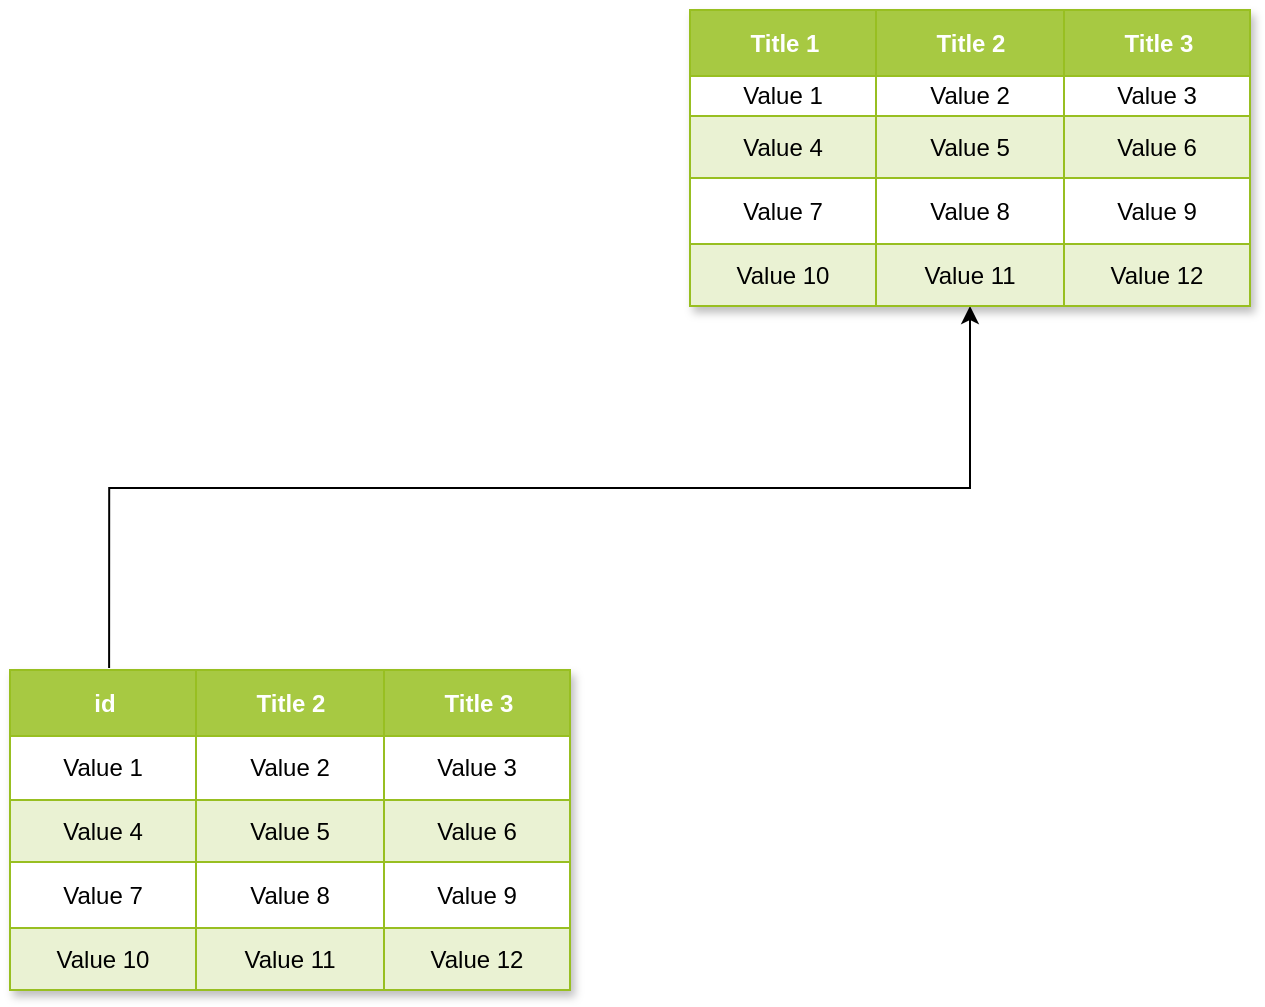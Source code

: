 <mxfile version="21.1.8" type="github">
  <diagram name="Página-1" id="2qbEPKw4rMwXEr4LsH04">
    <mxGraphModel dx="1290" dy="545" grid="1" gridSize="10" guides="1" tooltips="1" connect="1" arrows="1" fold="1" page="1" pageScale="1" pageWidth="827" pageHeight="1169" math="0" shadow="0">
      <root>
        <mxCell id="0" />
        <mxCell id="1" parent="0" />
        <mxCell id="-kEBUr79W5uUhpDJ-tvx-61" value="" style="edgeStyle=orthogonalEdgeStyle;rounded=0;orthogonalLoop=1;jettySize=auto;html=1;exitX=0.177;exitY=-0.03;exitDx=0;exitDy=0;exitPerimeter=0;" edge="1" parent="1" source="-kEBUr79W5uUhpDJ-tvx-20" target="-kEBUr79W5uUhpDJ-tvx-40">
          <mxGeometry relative="1" as="geometry" />
        </mxCell>
        <mxCell id="-kEBUr79W5uUhpDJ-tvx-19" value="Assets" style="childLayout=tableLayout;recursiveResize=0;strokeColor=#98bf21;fillColor=#A7C942;shadow=1;" vertex="1" parent="1">
          <mxGeometry x="100" y="390" width="280" height="160" as="geometry" />
        </mxCell>
        <mxCell id="-kEBUr79W5uUhpDJ-tvx-20" style="shape=tableRow;horizontal=0;startSize=0;swimlaneHead=0;swimlaneBody=0;top=0;left=0;bottom=0;right=0;dropTarget=0;collapsible=0;recursiveResize=0;expand=0;fontStyle=0;strokeColor=inherit;fillColor=#ffffff;" vertex="1" parent="-kEBUr79W5uUhpDJ-tvx-19">
          <mxGeometry width="280" height="33" as="geometry" />
        </mxCell>
        <mxCell id="-kEBUr79W5uUhpDJ-tvx-21" value="id" style="connectable=0;recursiveResize=0;strokeColor=inherit;fillColor=#A7C942;align=center;fontStyle=1;fontColor=#FFFFFF;html=1;" vertex="1" parent="-kEBUr79W5uUhpDJ-tvx-20">
          <mxGeometry width="93" height="33" as="geometry">
            <mxRectangle width="93" height="33" as="alternateBounds" />
          </mxGeometry>
        </mxCell>
        <mxCell id="-kEBUr79W5uUhpDJ-tvx-22" value="Title 2" style="connectable=0;recursiveResize=0;strokeColor=inherit;fillColor=#A7C942;align=center;fontStyle=1;fontColor=#FFFFFF;html=1;" vertex="1" parent="-kEBUr79W5uUhpDJ-tvx-20">
          <mxGeometry x="93" width="94" height="33" as="geometry">
            <mxRectangle width="94" height="33" as="alternateBounds" />
          </mxGeometry>
        </mxCell>
        <mxCell id="-kEBUr79W5uUhpDJ-tvx-23" value="Title 3" style="connectable=0;recursiveResize=0;strokeColor=inherit;fillColor=#A7C942;align=center;fontStyle=1;fontColor=#FFFFFF;html=1;" vertex="1" parent="-kEBUr79W5uUhpDJ-tvx-20">
          <mxGeometry x="187" width="93" height="33" as="geometry">
            <mxRectangle width="93" height="33" as="alternateBounds" />
          </mxGeometry>
        </mxCell>
        <mxCell id="-kEBUr79W5uUhpDJ-tvx-24" value="" style="shape=tableRow;horizontal=0;startSize=0;swimlaneHead=0;swimlaneBody=0;top=0;left=0;bottom=0;right=0;dropTarget=0;collapsible=0;recursiveResize=0;expand=0;fontStyle=0;strokeColor=inherit;fillColor=#ffffff;" vertex="1" parent="-kEBUr79W5uUhpDJ-tvx-19">
          <mxGeometry y="33" width="280" height="32" as="geometry" />
        </mxCell>
        <mxCell id="-kEBUr79W5uUhpDJ-tvx-25" value="Value 1" style="connectable=0;recursiveResize=0;strokeColor=inherit;fillColor=inherit;align=center;whiteSpace=wrap;html=1;" vertex="1" parent="-kEBUr79W5uUhpDJ-tvx-24">
          <mxGeometry width="93" height="32" as="geometry">
            <mxRectangle width="93" height="32" as="alternateBounds" />
          </mxGeometry>
        </mxCell>
        <mxCell id="-kEBUr79W5uUhpDJ-tvx-26" value="Value 2" style="connectable=0;recursiveResize=0;strokeColor=inherit;fillColor=inherit;align=center;whiteSpace=wrap;html=1;" vertex="1" parent="-kEBUr79W5uUhpDJ-tvx-24">
          <mxGeometry x="93" width="94" height="32" as="geometry">
            <mxRectangle width="94" height="32" as="alternateBounds" />
          </mxGeometry>
        </mxCell>
        <mxCell id="-kEBUr79W5uUhpDJ-tvx-27" value="Value 3" style="connectable=0;recursiveResize=0;strokeColor=inherit;fillColor=inherit;align=center;whiteSpace=wrap;html=1;" vertex="1" parent="-kEBUr79W5uUhpDJ-tvx-24">
          <mxGeometry x="187" width="93" height="32" as="geometry">
            <mxRectangle width="93" height="32" as="alternateBounds" />
          </mxGeometry>
        </mxCell>
        <mxCell id="-kEBUr79W5uUhpDJ-tvx-28" value="" style="shape=tableRow;horizontal=0;startSize=0;swimlaneHead=0;swimlaneBody=0;top=0;left=0;bottom=0;right=0;dropTarget=0;collapsible=0;recursiveResize=0;expand=0;fontStyle=1;strokeColor=inherit;fillColor=#EAF2D3;" vertex="1" parent="-kEBUr79W5uUhpDJ-tvx-19">
          <mxGeometry y="65" width="280" height="31" as="geometry" />
        </mxCell>
        <mxCell id="-kEBUr79W5uUhpDJ-tvx-29" value="Value 4" style="connectable=0;recursiveResize=0;strokeColor=inherit;fillColor=inherit;whiteSpace=wrap;html=1;" vertex="1" parent="-kEBUr79W5uUhpDJ-tvx-28">
          <mxGeometry width="93" height="31" as="geometry">
            <mxRectangle width="93" height="31" as="alternateBounds" />
          </mxGeometry>
        </mxCell>
        <mxCell id="-kEBUr79W5uUhpDJ-tvx-30" value="Value 5" style="connectable=0;recursiveResize=0;strokeColor=inherit;fillColor=inherit;whiteSpace=wrap;html=1;" vertex="1" parent="-kEBUr79W5uUhpDJ-tvx-28">
          <mxGeometry x="93" width="94" height="31" as="geometry">
            <mxRectangle width="94" height="31" as="alternateBounds" />
          </mxGeometry>
        </mxCell>
        <mxCell id="-kEBUr79W5uUhpDJ-tvx-31" value="Value 6" style="connectable=0;recursiveResize=0;strokeColor=inherit;fillColor=inherit;whiteSpace=wrap;html=1;" vertex="1" parent="-kEBUr79W5uUhpDJ-tvx-28">
          <mxGeometry x="187" width="93" height="31" as="geometry">
            <mxRectangle width="93" height="31" as="alternateBounds" />
          </mxGeometry>
        </mxCell>
        <mxCell id="-kEBUr79W5uUhpDJ-tvx-32" value="" style="shape=tableRow;horizontal=0;startSize=0;swimlaneHead=0;swimlaneBody=0;top=0;left=0;bottom=0;right=0;dropTarget=0;collapsible=0;recursiveResize=0;expand=0;fontStyle=0;strokeColor=inherit;fillColor=#ffffff;" vertex="1" parent="-kEBUr79W5uUhpDJ-tvx-19">
          <mxGeometry y="96" width="280" height="33" as="geometry" />
        </mxCell>
        <mxCell id="-kEBUr79W5uUhpDJ-tvx-33" value="Value 7" style="connectable=0;recursiveResize=0;strokeColor=inherit;fillColor=inherit;fontStyle=0;align=center;whiteSpace=wrap;html=1;" vertex="1" parent="-kEBUr79W5uUhpDJ-tvx-32">
          <mxGeometry width="93" height="33" as="geometry">
            <mxRectangle width="93" height="33" as="alternateBounds" />
          </mxGeometry>
        </mxCell>
        <mxCell id="-kEBUr79W5uUhpDJ-tvx-34" value="Value 8" style="connectable=0;recursiveResize=0;strokeColor=inherit;fillColor=inherit;fontStyle=0;align=center;whiteSpace=wrap;html=1;" vertex="1" parent="-kEBUr79W5uUhpDJ-tvx-32">
          <mxGeometry x="93" width="94" height="33" as="geometry">
            <mxRectangle width="94" height="33" as="alternateBounds" />
          </mxGeometry>
        </mxCell>
        <mxCell id="-kEBUr79W5uUhpDJ-tvx-35" value="Value 9" style="connectable=0;recursiveResize=0;strokeColor=inherit;fillColor=inherit;fontStyle=0;align=center;whiteSpace=wrap;html=1;" vertex="1" parent="-kEBUr79W5uUhpDJ-tvx-32">
          <mxGeometry x="187" width="93" height="33" as="geometry">
            <mxRectangle width="93" height="33" as="alternateBounds" />
          </mxGeometry>
        </mxCell>
        <mxCell id="-kEBUr79W5uUhpDJ-tvx-36" value="" style="shape=tableRow;horizontal=0;startSize=0;swimlaneHead=0;swimlaneBody=0;top=0;left=0;bottom=0;right=0;dropTarget=0;collapsible=0;recursiveResize=0;expand=0;fontStyle=1;strokeColor=inherit;fillColor=#EAF2D3;" vertex="1" parent="-kEBUr79W5uUhpDJ-tvx-19">
          <mxGeometry y="129" width="280" height="31" as="geometry" />
        </mxCell>
        <mxCell id="-kEBUr79W5uUhpDJ-tvx-37" value="Value 10" style="connectable=0;recursiveResize=0;strokeColor=inherit;fillColor=inherit;whiteSpace=wrap;html=1;" vertex="1" parent="-kEBUr79W5uUhpDJ-tvx-36">
          <mxGeometry width="93" height="31" as="geometry">
            <mxRectangle width="93" height="31" as="alternateBounds" />
          </mxGeometry>
        </mxCell>
        <mxCell id="-kEBUr79W5uUhpDJ-tvx-38" value="Value 11" style="connectable=0;recursiveResize=0;strokeColor=inherit;fillColor=inherit;whiteSpace=wrap;html=1;" vertex="1" parent="-kEBUr79W5uUhpDJ-tvx-36">
          <mxGeometry x="93" width="94" height="31" as="geometry">
            <mxRectangle width="94" height="31" as="alternateBounds" />
          </mxGeometry>
        </mxCell>
        <mxCell id="-kEBUr79W5uUhpDJ-tvx-39" value="Value 12" style="connectable=0;recursiveResize=0;strokeColor=inherit;fillColor=inherit;whiteSpace=wrap;html=1;" vertex="1" parent="-kEBUr79W5uUhpDJ-tvx-36">
          <mxGeometry x="187" width="93" height="31" as="geometry">
            <mxRectangle width="93" height="31" as="alternateBounds" />
          </mxGeometry>
        </mxCell>
        <mxCell id="-kEBUr79W5uUhpDJ-tvx-40" value="Assets" style="childLayout=tableLayout;recursiveResize=0;strokeColor=#98bf21;fillColor=#A7C942;shadow=1;" vertex="1" parent="1">
          <mxGeometry x="440" y="60" width="280" height="148" as="geometry" />
        </mxCell>
        <mxCell id="-kEBUr79W5uUhpDJ-tvx-41" style="shape=tableRow;horizontal=0;startSize=0;swimlaneHead=0;swimlaneBody=0;top=0;left=0;bottom=0;right=0;dropTarget=0;collapsible=0;recursiveResize=0;expand=0;fontStyle=0;strokeColor=inherit;fillColor=#ffffff;" vertex="1" parent="-kEBUr79W5uUhpDJ-tvx-40">
          <mxGeometry width="280" height="33" as="geometry" />
        </mxCell>
        <mxCell id="-kEBUr79W5uUhpDJ-tvx-42" value="Title 1" style="connectable=0;recursiveResize=0;strokeColor=inherit;fillColor=#A7C942;align=center;fontStyle=1;fontColor=#FFFFFF;html=1;" vertex="1" parent="-kEBUr79W5uUhpDJ-tvx-41">
          <mxGeometry width="93" height="33" as="geometry">
            <mxRectangle width="93" height="33" as="alternateBounds" />
          </mxGeometry>
        </mxCell>
        <mxCell id="-kEBUr79W5uUhpDJ-tvx-43" value="Title 2" style="connectable=0;recursiveResize=0;strokeColor=inherit;fillColor=#A7C942;align=center;fontStyle=1;fontColor=#FFFFFF;html=1;" vertex="1" parent="-kEBUr79W5uUhpDJ-tvx-41">
          <mxGeometry x="93" width="94" height="33" as="geometry">
            <mxRectangle width="94" height="33" as="alternateBounds" />
          </mxGeometry>
        </mxCell>
        <mxCell id="-kEBUr79W5uUhpDJ-tvx-44" value="Title 3" style="connectable=0;recursiveResize=0;strokeColor=inherit;fillColor=#A7C942;align=center;fontStyle=1;fontColor=#FFFFFF;html=1;" vertex="1" parent="-kEBUr79W5uUhpDJ-tvx-41">
          <mxGeometry x="187" width="93" height="33" as="geometry">
            <mxRectangle width="93" height="33" as="alternateBounds" />
          </mxGeometry>
        </mxCell>
        <mxCell id="-kEBUr79W5uUhpDJ-tvx-45" value="" style="shape=tableRow;horizontal=0;startSize=0;swimlaneHead=0;swimlaneBody=0;top=0;left=0;bottom=0;right=0;dropTarget=0;collapsible=0;recursiveResize=0;expand=0;fontStyle=0;strokeColor=inherit;fillColor=#ffffff;" vertex="1" parent="-kEBUr79W5uUhpDJ-tvx-40">
          <mxGeometry y="33" width="280" height="20" as="geometry" />
        </mxCell>
        <mxCell id="-kEBUr79W5uUhpDJ-tvx-46" value="Value 1" style="connectable=0;recursiveResize=0;strokeColor=inherit;fillColor=inherit;align=center;whiteSpace=wrap;html=1;" vertex="1" parent="-kEBUr79W5uUhpDJ-tvx-45">
          <mxGeometry width="93" height="20" as="geometry">
            <mxRectangle width="93" height="20" as="alternateBounds" />
          </mxGeometry>
        </mxCell>
        <mxCell id="-kEBUr79W5uUhpDJ-tvx-47" value="Value 2" style="connectable=0;recursiveResize=0;strokeColor=inherit;fillColor=inherit;align=center;whiteSpace=wrap;html=1;" vertex="1" parent="-kEBUr79W5uUhpDJ-tvx-45">
          <mxGeometry x="93" width="94" height="20" as="geometry">
            <mxRectangle width="94" height="20" as="alternateBounds" />
          </mxGeometry>
        </mxCell>
        <mxCell id="-kEBUr79W5uUhpDJ-tvx-48" value="Value 3" style="connectable=0;recursiveResize=0;strokeColor=inherit;fillColor=inherit;align=center;whiteSpace=wrap;html=1;" vertex="1" parent="-kEBUr79W5uUhpDJ-tvx-45">
          <mxGeometry x="187" width="93" height="20" as="geometry">
            <mxRectangle width="93" height="20" as="alternateBounds" />
          </mxGeometry>
        </mxCell>
        <mxCell id="-kEBUr79W5uUhpDJ-tvx-49" value="" style="shape=tableRow;horizontal=0;startSize=0;swimlaneHead=0;swimlaneBody=0;top=0;left=0;bottom=0;right=0;dropTarget=0;collapsible=0;recursiveResize=0;expand=0;fontStyle=1;strokeColor=inherit;fillColor=#EAF2D3;" vertex="1" parent="-kEBUr79W5uUhpDJ-tvx-40">
          <mxGeometry y="53" width="280" height="31" as="geometry" />
        </mxCell>
        <mxCell id="-kEBUr79W5uUhpDJ-tvx-50" value="Value 4" style="connectable=0;recursiveResize=0;strokeColor=inherit;fillColor=inherit;whiteSpace=wrap;html=1;" vertex="1" parent="-kEBUr79W5uUhpDJ-tvx-49">
          <mxGeometry width="93" height="31" as="geometry">
            <mxRectangle width="93" height="31" as="alternateBounds" />
          </mxGeometry>
        </mxCell>
        <mxCell id="-kEBUr79W5uUhpDJ-tvx-51" value="Value 5" style="connectable=0;recursiveResize=0;strokeColor=inherit;fillColor=inherit;whiteSpace=wrap;html=1;" vertex="1" parent="-kEBUr79W5uUhpDJ-tvx-49">
          <mxGeometry x="93" width="94" height="31" as="geometry">
            <mxRectangle width="94" height="31" as="alternateBounds" />
          </mxGeometry>
        </mxCell>
        <mxCell id="-kEBUr79W5uUhpDJ-tvx-52" value="Value 6" style="connectable=0;recursiveResize=0;strokeColor=inherit;fillColor=inherit;whiteSpace=wrap;html=1;" vertex="1" parent="-kEBUr79W5uUhpDJ-tvx-49">
          <mxGeometry x="187" width="93" height="31" as="geometry">
            <mxRectangle width="93" height="31" as="alternateBounds" />
          </mxGeometry>
        </mxCell>
        <mxCell id="-kEBUr79W5uUhpDJ-tvx-53" value="" style="shape=tableRow;horizontal=0;startSize=0;swimlaneHead=0;swimlaneBody=0;top=0;left=0;bottom=0;right=0;dropTarget=0;collapsible=0;recursiveResize=0;expand=0;fontStyle=0;strokeColor=inherit;fillColor=#ffffff;" vertex="1" parent="-kEBUr79W5uUhpDJ-tvx-40">
          <mxGeometry y="84" width="280" height="33" as="geometry" />
        </mxCell>
        <mxCell id="-kEBUr79W5uUhpDJ-tvx-54" value="Value 7" style="connectable=0;recursiveResize=0;strokeColor=inherit;fillColor=inherit;fontStyle=0;align=center;whiteSpace=wrap;html=1;" vertex="1" parent="-kEBUr79W5uUhpDJ-tvx-53">
          <mxGeometry width="93" height="33" as="geometry">
            <mxRectangle width="93" height="33" as="alternateBounds" />
          </mxGeometry>
        </mxCell>
        <mxCell id="-kEBUr79W5uUhpDJ-tvx-55" value="Value 8" style="connectable=0;recursiveResize=0;strokeColor=inherit;fillColor=inherit;fontStyle=0;align=center;whiteSpace=wrap;html=1;" vertex="1" parent="-kEBUr79W5uUhpDJ-tvx-53">
          <mxGeometry x="93" width="94" height="33" as="geometry">
            <mxRectangle width="94" height="33" as="alternateBounds" />
          </mxGeometry>
        </mxCell>
        <mxCell id="-kEBUr79W5uUhpDJ-tvx-56" value="Value 9" style="connectable=0;recursiveResize=0;strokeColor=inherit;fillColor=inherit;fontStyle=0;align=center;whiteSpace=wrap;html=1;" vertex="1" parent="-kEBUr79W5uUhpDJ-tvx-53">
          <mxGeometry x="187" width="93" height="33" as="geometry">
            <mxRectangle width="93" height="33" as="alternateBounds" />
          </mxGeometry>
        </mxCell>
        <mxCell id="-kEBUr79W5uUhpDJ-tvx-57" value="" style="shape=tableRow;horizontal=0;startSize=0;swimlaneHead=0;swimlaneBody=0;top=0;left=0;bottom=0;right=0;dropTarget=0;collapsible=0;recursiveResize=0;expand=0;fontStyle=1;strokeColor=inherit;fillColor=#EAF2D3;" vertex="1" parent="-kEBUr79W5uUhpDJ-tvx-40">
          <mxGeometry y="117" width="280" height="31" as="geometry" />
        </mxCell>
        <mxCell id="-kEBUr79W5uUhpDJ-tvx-58" value="Value 10" style="connectable=0;recursiveResize=0;strokeColor=inherit;fillColor=inherit;whiteSpace=wrap;html=1;" vertex="1" parent="-kEBUr79W5uUhpDJ-tvx-57">
          <mxGeometry width="93" height="31" as="geometry">
            <mxRectangle width="93" height="31" as="alternateBounds" />
          </mxGeometry>
        </mxCell>
        <mxCell id="-kEBUr79W5uUhpDJ-tvx-59" value="Value 11" style="connectable=0;recursiveResize=0;strokeColor=inherit;fillColor=inherit;whiteSpace=wrap;html=1;" vertex="1" parent="-kEBUr79W5uUhpDJ-tvx-57">
          <mxGeometry x="93" width="94" height="31" as="geometry">
            <mxRectangle width="94" height="31" as="alternateBounds" />
          </mxGeometry>
        </mxCell>
        <mxCell id="-kEBUr79W5uUhpDJ-tvx-60" value="Value 12" style="connectable=0;recursiveResize=0;strokeColor=inherit;fillColor=inherit;whiteSpace=wrap;html=1;" vertex="1" parent="-kEBUr79W5uUhpDJ-tvx-57">
          <mxGeometry x="187" width="93" height="31" as="geometry">
            <mxRectangle width="93" height="31" as="alternateBounds" />
          </mxGeometry>
        </mxCell>
      </root>
    </mxGraphModel>
  </diagram>
</mxfile>
